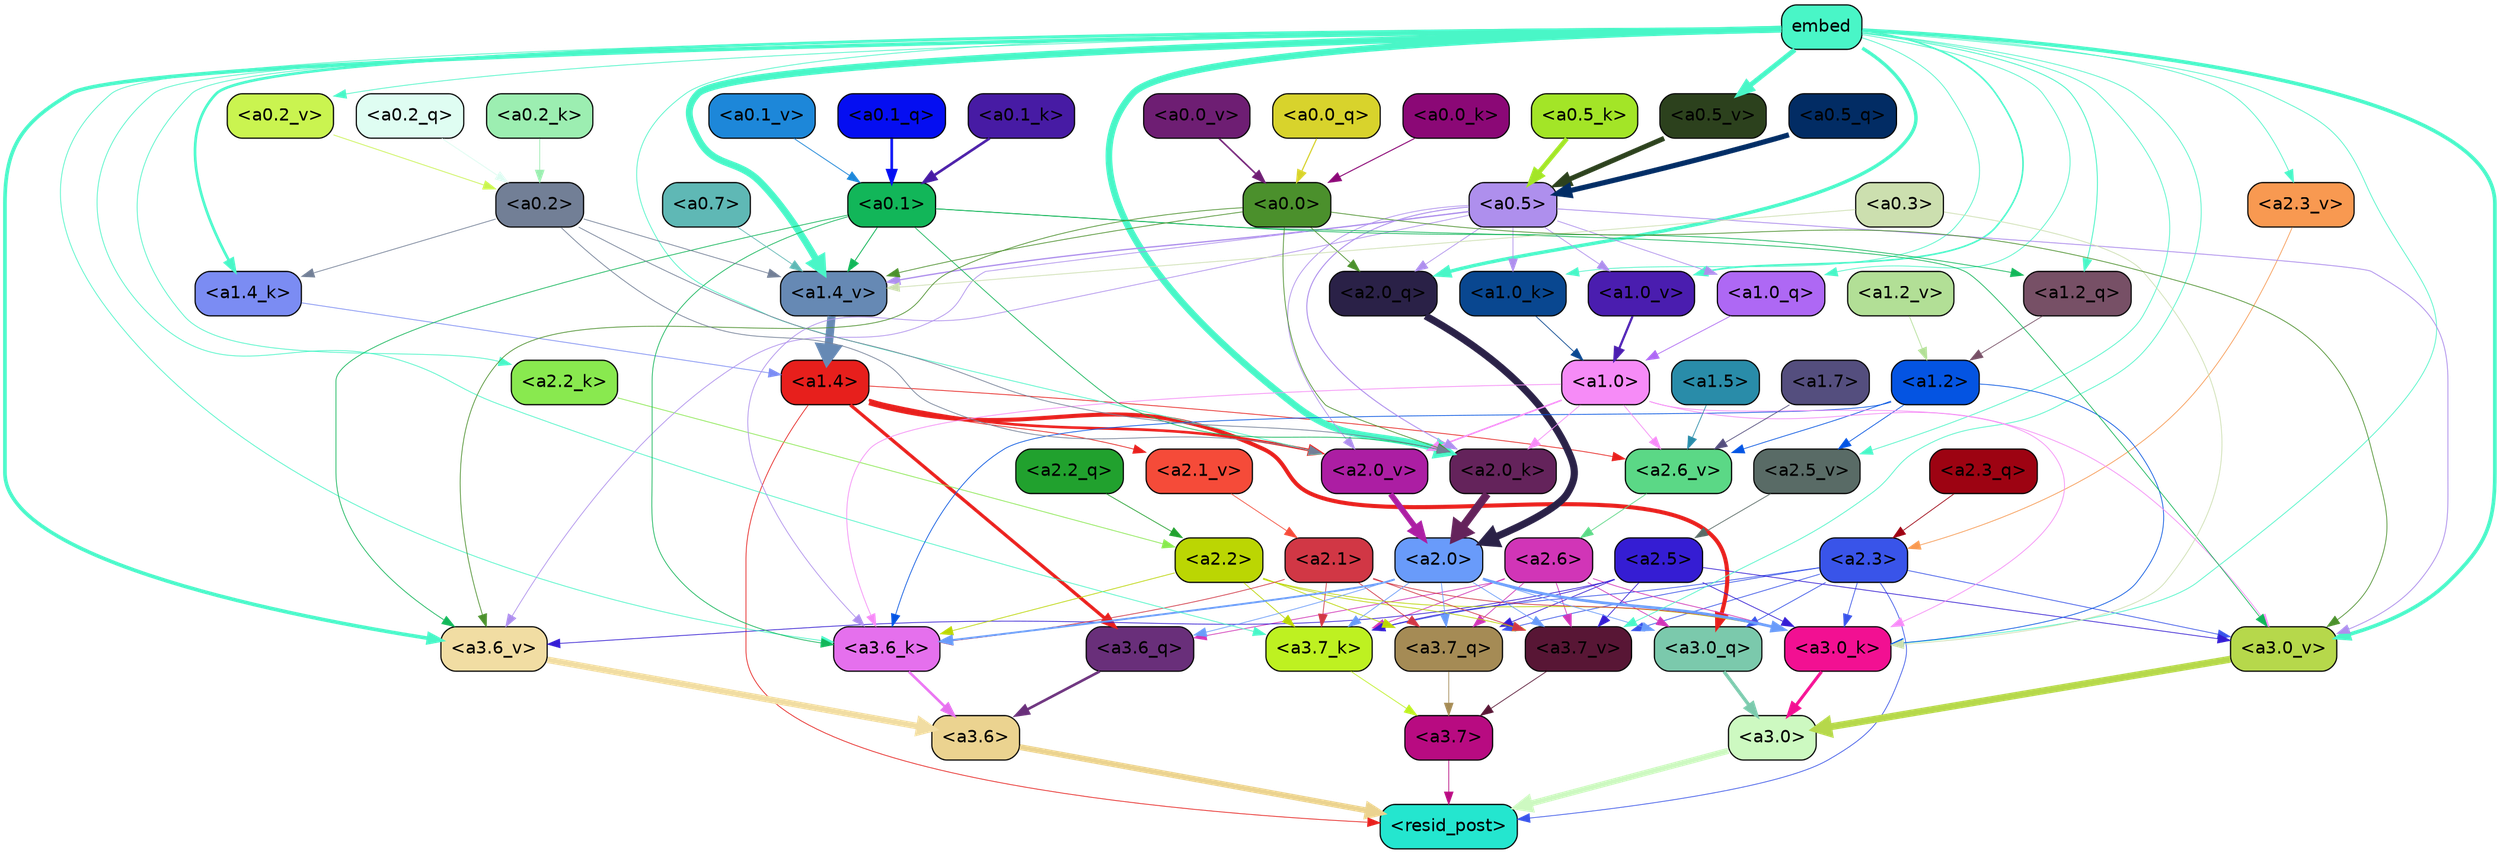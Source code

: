 strict digraph "" {
	graph [bgcolor=transparent,
		layout=dot,
		overlap=false,
		splines=true
	];
	"<a3.7>"	[color=black,
		fillcolor="#b80b81",
		fontname=Helvetica,
		shape=box,
		style="filled, rounded"];
	"<resid_post>"	[color=black,
		fillcolor="#24e6cf",
		fontname=Helvetica,
		shape=box,
		style="filled, rounded"];
	"<a3.7>" -> "<resid_post>"	[color="#b80b81",
		penwidth=0.6];
	"<a3.6>"	[color=black,
		fillcolor="#ebd390",
		fontname=Helvetica,
		shape=box,
		style="filled, rounded"];
	"<a3.6>" -> "<resid_post>"	[color="#ebd390",
		penwidth=4.751612067222595];
	"<a3.0>"	[color=black,
		fillcolor="#cdf9c1",
		fontname=Helvetica,
		shape=box,
		style="filled, rounded"];
	"<a3.0>" -> "<resid_post>"	[color="#cdf9c1",
		penwidth=4.884142994880676];
	"<a2.3>"	[color=black,
		fillcolor="#3954e9",
		fontname=Helvetica,
		shape=box,
		style="filled, rounded"];
	"<a2.3>" -> "<resid_post>"	[color="#3954e9",
		penwidth=0.6];
	"<a3.7_q>"	[color=black,
		fillcolor="#a58b55",
		fontname=Helvetica,
		shape=box,
		style="filled, rounded"];
	"<a2.3>" -> "<a3.7_q>"	[color="#3954e9",
		penwidth=0.6];
	"<a3.0_q>"	[color=black,
		fillcolor="#7bc9ac",
		fontname=Helvetica,
		shape=box,
		style="filled, rounded"];
	"<a2.3>" -> "<a3.0_q>"	[color="#3954e9",
		penwidth=0.6];
	"<a3.7_k>"	[color=black,
		fillcolor="#bef121",
		fontname=Helvetica,
		shape=box,
		style="filled, rounded"];
	"<a2.3>" -> "<a3.7_k>"	[color="#3954e9",
		penwidth=0.6];
	"<a3.0_k>"	[color=black,
		fillcolor="#f21092",
		fontname=Helvetica,
		shape=box,
		style="filled, rounded"];
	"<a2.3>" -> "<a3.0_k>"	[color="#3954e9",
		penwidth=0.6];
	"<a3.7_v>"	[color=black,
		fillcolor="#581635",
		fontname=Helvetica,
		shape=box,
		style="filled, rounded"];
	"<a2.3>" -> "<a3.7_v>"	[color="#3954e9",
		penwidth=0.6];
	"<a3.0_v>"	[color=black,
		fillcolor="#b6d84b",
		fontname=Helvetica,
		shape=box,
		style="filled, rounded"];
	"<a2.3>" -> "<a3.0_v>"	[color="#3954e9",
		penwidth=0.6];
	"<a1.4>"	[color=black,
		fillcolor="#e71f1c",
		fontname=Helvetica,
		shape=box,
		style="filled, rounded"];
	"<a1.4>" -> "<resid_post>"	[color="#e71f1c",
		penwidth=0.6];
	"<a3.6_q>"	[color=black,
		fillcolor="#692f7a",
		fontname=Helvetica,
		shape=box,
		style="filled, rounded"];
	"<a1.4>" -> "<a3.6_q>"	[color="#e71f1c",
		penwidth=2.6469622254371643];
	"<a1.4>" -> "<a3.0_q>"	[color="#e71f1c",
		penwidth=3.3040847778320312];
	"<a2.6_v>"	[color=black,
		fillcolor="#5bd886",
		fontname=Helvetica,
		shape=box,
		style="filled, rounded"];
	"<a1.4>" -> "<a2.6_v>"	[color="#e71f1c",
		penwidth=0.6];
	"<a2.1_v>"	[color=black,
		fillcolor="#f54b39",
		fontname=Helvetica,
		shape=box,
		style="filled, rounded"];
	"<a1.4>" -> "<a2.1_v>"	[color="#e71f1c",
		penwidth=0.6];
	"<a2.0_v>"	[color=black,
		fillcolor="#ac1ea3",
		fontname=Helvetica,
		shape=box,
		style="filled, rounded"];
	"<a1.4>" -> "<a2.0_v>"	[color="#e71f1c",
		penwidth=2.1286070346832275];
	"<a3.7_q>" -> "<a3.7>"	[color="#a58b55",
		penwidth=0.6];
	"<a3.6_q>" -> "<a3.6>"	[color="#692f7a",
		penwidth=2.091020345687866];
	"<a3.0_q>" -> "<a3.0>"	[color="#7bc9ac",
		penwidth=2.7421876192092896];
	"<a3.7_k>" -> "<a3.7>"	[color="#bef121",
		penwidth=0.6];
	"<a3.6_k>"	[color=black,
		fillcolor="#e570ed",
		fontname=Helvetica,
		shape=box,
		style="filled, rounded"];
	"<a3.6_k>" -> "<a3.6>"	[color="#e570ed",
		penwidth=2.048597991466522];
	"<a3.0_k>" -> "<a3.0>"	[color="#f21092",
		penwidth=2.476402521133423];
	"<a3.7_v>" -> "<a3.7>"	[color="#581635",
		penwidth=0.6];
	"<a3.6_v>"	[color=black,
		fillcolor="#f1dda3",
		fontname=Helvetica,
		shape=box,
		style="filled, rounded"];
	"<a3.6_v>" -> "<a3.6>"	[color="#f1dda3",
		penwidth=5.2550448179244995];
	"<a3.0_v>" -> "<a3.0>"	[color="#b6d84b",
		penwidth=5.652270674705505];
	"<a2.6>"	[color=black,
		fillcolor="#d135b7",
		fontname=Helvetica,
		shape=box,
		style="filled, rounded"];
	"<a2.6>" -> "<a3.7_q>"	[color="#d135b7",
		penwidth=0.6];
	"<a2.6>" -> "<a3.6_q>"	[color="#d135b7",
		penwidth=0.6];
	"<a2.6>" -> "<a3.0_q>"	[color="#d135b7",
		penwidth=0.6];
	"<a2.6>" -> "<a3.7_k>"	[color="#d135b7",
		penwidth=0.6];
	"<a2.6>" -> "<a3.0_k>"	[color="#d135b7",
		penwidth=0.6];
	"<a2.6>" -> "<a3.7_v>"	[color="#d135b7",
		penwidth=0.6];
	"<a2.5>"	[color=black,
		fillcolor="#351dd3",
		fontname=Helvetica,
		shape=box,
		style="filled, rounded"];
	"<a2.5>" -> "<a3.7_q>"	[color="#351dd3",
		penwidth=0.6];
	"<a2.5>" -> "<a3.7_k>"	[color="#351dd3",
		penwidth=0.6];
	"<a2.5>" -> "<a3.0_k>"	[color="#351dd3",
		penwidth=0.6];
	"<a2.5>" -> "<a3.7_v>"	[color="#351dd3",
		penwidth=0.6];
	"<a2.5>" -> "<a3.6_v>"	[color="#351dd3",
		penwidth=0.6];
	"<a2.5>" -> "<a3.0_v>"	[color="#351dd3",
		penwidth=0.6];
	"<a2.2>"	[color=black,
		fillcolor="#bbd603",
		fontname=Helvetica,
		shape=box,
		style="filled, rounded"];
	"<a2.2>" -> "<a3.7_q>"	[color="#bbd603",
		penwidth=0.6];
	"<a2.2>" -> "<a3.7_k>"	[color="#bbd603",
		penwidth=0.6];
	"<a2.2>" -> "<a3.6_k>"	[color="#bbd603",
		penwidth=0.6];
	"<a2.2>" -> "<a3.0_k>"	[color="#bbd603",
		penwidth=0.6];
	"<a2.2>" -> "<a3.7_v>"	[color="#bbd603",
		penwidth=0.6];
	"<a2.1>"	[color=black,
		fillcolor="#d13745",
		fontname=Helvetica,
		shape=box,
		style="filled, rounded"];
	"<a2.1>" -> "<a3.7_q>"	[color="#d13745",
		penwidth=0.6];
	"<a2.1>" -> "<a3.7_k>"	[color="#d13745",
		penwidth=0.6];
	"<a2.1>" -> "<a3.6_k>"	[color="#d13745",
		penwidth=0.6];
	"<a2.1>" -> "<a3.0_k>"	[color="#d13745",
		penwidth=0.6];
	"<a2.1>" -> "<a3.7_v>"	[color="#d13745",
		penwidth=0.6];
	"<a2.0>"	[color=black,
		fillcolor="#699bfa",
		fontname=Helvetica,
		shape=box,
		style="filled, rounded"];
	"<a2.0>" -> "<a3.7_q>"	[color="#699bfa",
		penwidth=0.6];
	"<a2.0>" -> "<a3.6_q>"	[color="#699bfa",
		penwidth=0.6];
	"<a2.0>" -> "<a3.0_q>"	[color="#699bfa",
		penwidth=0.6];
	"<a2.0>" -> "<a3.7_k>"	[color="#699bfa",
		penwidth=0.6];
	"<a2.0>" -> "<a3.6_k>"	[color="#699bfa",
		penwidth=1.4757367372512817];
	"<a2.0>" -> "<a3.0_k>"	[color="#699bfa",
		penwidth=2.2137351036071777];
	"<a2.0>" -> "<a3.7_v>"	[color="#699bfa",
		penwidth=0.6];
	embed	[color=black,
		fillcolor="#49f6c7",
		fontname=Helvetica,
		shape=box,
		style="filled, rounded"];
	embed -> "<a3.7_k>"	[color="#49f6c7",
		penwidth=0.6];
	embed -> "<a3.6_k>"	[color="#49f6c7",
		penwidth=0.6];
	embed -> "<a3.0_k>"	[color="#49f6c7",
		penwidth=0.6];
	embed -> "<a3.7_v>"	[color="#49f6c7",
		penwidth=0.6];
	embed -> "<a3.6_v>"	[color="#49f6c7",
		penwidth=2.9582033157348633];
	embed -> "<a3.0_v>"	[color="#49f6c7",
		penwidth=2.972973108291626];
	"<a2.0_q>"	[color=black,
		fillcolor="#2a2147",
		fontname=Helvetica,
		shape=box,
		style="filled, rounded"];
	embed -> "<a2.0_q>"	[color="#49f6c7",
		penwidth=2.7699792869389057];
	"<a2.2_k>"	[color=black,
		fillcolor="#89e94f",
		fontname=Helvetica,
		shape=box,
		style="filled, rounded"];
	embed -> "<a2.2_k>"	[color="#49f6c7",
		penwidth=0.6];
	"<a2.0_k>"	[color=black,
		fillcolor="#64235b",
		fontname=Helvetica,
		shape=box,
		style="filled, rounded"];
	embed -> "<a2.0_k>"	[color="#49f6c7",
		penwidth=5.362775564193726];
	"<a2.5_v>"	[color=black,
		fillcolor="#596b66",
		fontname=Helvetica,
		shape=box,
		style="filled, rounded"];
	embed -> "<a2.5_v>"	[color="#49f6c7",
		penwidth=0.6];
	"<a2.3_v>"	[color=black,
		fillcolor="#f89951",
		fontname=Helvetica,
		shape=box,
		style="filled, rounded"];
	embed -> "<a2.3_v>"	[color="#49f6c7",
		penwidth=0.6];
	embed -> "<a2.0_v>"	[color="#49f6c7",
		penwidth=0.6];
	"<a1.2_q>"	[color=black,
		fillcolor="#775066",
		fontname=Helvetica,
		shape=box,
		style="filled, rounded"];
	embed -> "<a1.2_q>"	[color="#49f6c7",
		penwidth=0.7193574905395508];
	"<a1.0_q>"	[color=black,
		fillcolor="#ae68f4",
		fontname=Helvetica,
		shape=box,
		style="filled, rounded"];
	embed -> "<a1.0_q>"	[color="#49f6c7",
		penwidth=0.6];
	"<a1.4_k>"	[color=black,
		fillcolor="#7b8cf3",
		fontname=Helvetica,
		shape=box,
		style="filled, rounded"];
	embed -> "<a1.4_k>"	[color="#49f6c7",
		penwidth=2.147887945175171];
	"<a1.0_k>"	[color=black,
		fillcolor="#094790",
		fontname=Helvetica,
		shape=box,
		style="filled, rounded"];
	embed -> "<a1.0_k>"	[color="#49f6c7",
		penwidth=0.6];
	"<a1.4_v>"	[color=black,
		fillcolor="#6689b4",
		fontname=Helvetica,
		shape=box,
		style="filled, rounded"];
	embed -> "<a1.4_v>"	[color="#49f6c7",
		penwidth=5.545122385025024];
	"<a1.0_v>"	[color=black,
		fillcolor="#4a1daf",
		fontname=Helvetica,
		shape=box,
		style="filled, rounded"];
	embed -> "<a1.0_v>"	[color="#49f6c7",
		penwidth=1.26444411277771];
	"<a0.5_v>"	[color=black,
		fillcolor="#2c411d",
		fontname=Helvetica,
		shape=box,
		style="filled, rounded"];
	embed -> "<a0.5_v>"	[color="#49f6c7",
		penwidth=3.991437017917633];
	"<a0.2_v>"	[color=black,
		fillcolor="#caf450",
		fontname=Helvetica,
		shape=box,
		style="filled, rounded"];
	embed -> "<a0.2_v>"	[color="#49f6c7",
		penwidth=0.6];
	"<a1.2>"	[color=black,
		fillcolor="#0454e2",
		fontname=Helvetica,
		shape=box,
		style="filled, rounded"];
	"<a1.2>" -> "<a3.6_k>"	[color="#0454e2",
		penwidth=0.6];
	"<a1.2>" -> "<a3.0_k>"	[color="#0454e2",
		penwidth=0.6];
	"<a1.2>" -> "<a2.6_v>"	[color="#0454e2",
		penwidth=0.6];
	"<a1.2>" -> "<a2.5_v>"	[color="#0454e2",
		penwidth=0.6];
	"<a1.0>"	[color=black,
		fillcolor="#f68bf7",
		fontname=Helvetica,
		shape=box,
		style="filled, rounded"];
	"<a1.0>" -> "<a3.6_k>"	[color="#f68bf7",
		penwidth=0.6];
	"<a1.0>" -> "<a3.0_k>"	[color="#f68bf7",
		penwidth=0.6];
	"<a1.0>" -> "<a3.0_v>"	[color="#f68bf7",
		penwidth=0.6];
	"<a1.0>" -> "<a2.0_k>"	[color="#f68bf7",
		penwidth=0.6];
	"<a1.0>" -> "<a2.6_v>"	[color="#f68bf7",
		penwidth=0.6];
	"<a1.0>" -> "<a2.0_v>"	[color="#f68bf7",
		penwidth=1.2240618467330933];
	"<a0.5>"	[color=black,
		fillcolor="#ae8fed",
		fontname=Helvetica,
		shape=box,
		style="filled, rounded"];
	"<a0.5>" -> "<a3.6_k>"	[color="#ae8fed",
		penwidth=0.6];
	"<a0.5>" -> "<a3.6_v>"	[color="#ae8fed",
		penwidth=0.6];
	"<a0.5>" -> "<a3.0_v>"	[color="#ae8fed",
		penwidth=0.6790935099124908];
	"<a0.5>" -> "<a2.0_q>"	[color="#ae8fed",
		penwidth=0.6];
	"<a0.5>" -> "<a2.0_k>"	[color="#ae8fed",
		penwidth=0.7897988557815552];
	"<a0.5>" -> "<a2.0_v>"	[color="#ae8fed",
		penwidth=0.6];
	"<a0.5>" -> "<a1.0_q>"	[color="#ae8fed",
		penwidth=0.6];
	"<a0.5>" -> "<a1.0_k>"	[color="#ae8fed",
		penwidth=0.6];
	"<a0.5>" -> "<a1.4_v>"	[color="#ae8fed",
		penwidth=1.0479987859725952];
	"<a0.5>" -> "<a1.0_v>"	[color="#ae8fed",
		penwidth=0.6];
	"<a0.1>"	[color=black,
		fillcolor="#12b659",
		fontname=Helvetica,
		shape=box,
		style="filled, rounded"];
	"<a0.1>" -> "<a3.6_k>"	[color="#12b659",
		penwidth=0.6];
	"<a0.1>" -> "<a3.6_v>"	[color="#12b659",
		penwidth=0.6];
	"<a0.1>" -> "<a3.0_v>"	[color="#12b659",
		penwidth=0.6];
	"<a0.1>" -> "<a2.0_k>"	[color="#12b659",
		penwidth=0.6];
	"<a0.1>" -> "<a1.2_q>"	[color="#12b659",
		penwidth=0.6];
	"<a0.1>" -> "<a1.4_v>"	[color="#12b659",
		penwidth=0.7031502723693848];
	"<a0.3>"	[color=black,
		fillcolor="#ccdfaf",
		fontname=Helvetica,
		shape=box,
		style="filled, rounded"];
	"<a0.3>" -> "<a3.0_k>"	[color="#ccdfaf",
		penwidth=0.6];
	"<a0.3>" -> "<a1.4_v>"	[color="#ccdfaf",
		penwidth=0.6];
	"<a0.0>"	[color=black,
		fillcolor="#4b902c",
		fontname=Helvetica,
		shape=box,
		style="filled, rounded"];
	"<a0.0>" -> "<a3.6_v>"	[color="#4b902c",
		penwidth=0.6];
	"<a0.0>" -> "<a3.0_v>"	[color="#4b902c",
		penwidth=0.6];
	"<a0.0>" -> "<a2.0_q>"	[color="#4b902c",
		penwidth=0.6];
	"<a0.0>" -> "<a2.0_k>"	[color="#4b902c",
		penwidth=0.6];
	"<a0.0>" -> "<a1.4_v>"	[color="#4b902c",
		penwidth=0.6];
	"<a2.3_q>"	[color=black,
		fillcolor="#9d0312",
		fontname=Helvetica,
		shape=box,
		style="filled, rounded"];
	"<a2.3_q>" -> "<a2.3>"	[color="#9d0312",
		penwidth=0.6];
	"<a2.2_q>"	[color=black,
		fillcolor="#21a12e",
		fontname=Helvetica,
		shape=box,
		style="filled, rounded"];
	"<a2.2_q>" -> "<a2.2>"	[color="#21a12e",
		penwidth=0.6];
	"<a2.0_q>" -> "<a2.0>"	[color="#2a2147",
		penwidth=5.819834470748901];
	"<a2.2_k>" -> "<a2.2>"	[color="#89e94f",
		penwidth=0.6];
	"<a2.0_k>" -> "<a2.0>"	[color="#64235b",
		penwidth=6.470837593078613];
	"<a2.6_v>" -> "<a2.6>"	[color="#5bd886",
		penwidth=0.6];
	"<a2.5_v>" -> "<a2.5>"	[color="#596b66",
		penwidth=0.6];
	"<a2.3_v>" -> "<a2.3>"	[color="#f89951",
		penwidth=0.6];
	"<a2.1_v>" -> "<a2.1>"	[color="#f54b39",
		penwidth=0.6];
	"<a2.0_v>" -> "<a2.0>"	[color="#ac1ea3",
		penwidth=4.5950857400894165];
	"<a0.2>"	[color=black,
		fillcolor="#727f96",
		fontname=Helvetica,
		shape=box,
		style="filled, rounded"];
	"<a0.2>" -> "<a2.0_k>"	[color="#727f96",
		penwidth=0.6];
	"<a0.2>" -> "<a2.0_v>"	[color="#727f96",
		penwidth=0.6];
	"<a0.2>" -> "<a1.4_k>"	[color="#727f96",
		penwidth=0.6];
	"<a0.2>" -> "<a1.4_v>"	[color="#727f96",
		penwidth=0.6];
	"<a1.7>"	[color=black,
		fillcolor="#544e7e",
		fontname=Helvetica,
		shape=box,
		style="filled, rounded"];
	"<a1.7>" -> "<a2.6_v>"	[color="#544e7e",
		penwidth=0.6];
	"<a1.5>"	[color=black,
		fillcolor="#298ca9",
		fontname=Helvetica,
		shape=box,
		style="filled, rounded"];
	"<a1.5>" -> "<a2.6_v>"	[color="#298ca9",
		penwidth=0.6];
	"<a1.2_q>" -> "<a1.2>"	[color="#775066",
		penwidth=0.6];
	"<a1.0_q>" -> "<a1.0>"	[color="#ae68f4",
		penwidth=0.6];
	"<a1.4_k>" -> "<a1.4>"	[color="#7b8cf3",
		penwidth=0.6];
	"<a1.0_k>" -> "<a1.0>"	[color="#094790",
		penwidth=0.6];
	"<a1.4_v>" -> "<a1.4>"	[color="#6689b4",
		penwidth=6.635385513305664];
	"<a1.2_v>"	[color=black,
		fillcolor="#b2df96",
		fontname=Helvetica,
		shape=box,
		style="filled, rounded"];
	"<a1.2_v>" -> "<a1.2>"	[color="#b2df96",
		penwidth=0.6];
	"<a1.0_v>" -> "<a1.0>"	[color="#4a1daf",
		penwidth=1.807669460773468];
	"<a0.7>"	[color=black,
		fillcolor="#5fb8b5",
		fontname=Helvetica,
		shape=box,
		style="filled, rounded"];
	"<a0.7>" -> "<a1.4_v>"	[color="#5fb8b5",
		penwidth=0.6];
	"<a0.5_q>"	[color=black,
		fillcolor="#022c64",
		fontname=Helvetica,
		shape=box,
		style="filled, rounded"];
	"<a0.5_q>" -> "<a0.5>"	[color="#022c64",
		penwidth=4.201210081577301];
	"<a0.2_q>"	[color=black,
		fillcolor="#dffdf2",
		fontname=Helvetica,
		shape=box,
		style="filled, rounded"];
	"<a0.2_q>" -> "<a0.2>"	[color="#dffdf2",
		penwidth=0.6669397354125977];
	"<a0.1_q>"	[color=black,
		fillcolor="#050ef1",
		fontname=Helvetica,
		shape=box,
		style="filled, rounded"];
	"<a0.1_q>" -> "<a0.1>"	[color="#050ef1",
		penwidth=2.1428754329681396];
	"<a0.0_q>"	[color=black,
		fillcolor="#d8d32c",
		fontname=Helvetica,
		shape=box,
		style="filled, rounded"];
	"<a0.0_q>" -> "<a0.0>"	[color="#d8d32c",
		penwidth=0.9431536197662354];
	"<a0.5_k>"	[color=black,
		fillcolor="#a3e527",
		fontname=Helvetica,
		shape=box,
		style="filled, rounded"];
	"<a0.5_k>" -> "<a0.5>"	[color="#a3e527",
		penwidth=3.780391812324524];
	"<a0.2_k>"	[color=black,
		fillcolor="#9ceeb1",
		fontname=Helvetica,
		shape=box,
		style="filled, rounded"];
	"<a0.2_k>" -> "<a0.2>"	[color="#9ceeb1",
		penwidth=0.6];
	"<a0.1_k>"	[color=black,
		fillcolor="#471ba4",
		fontname=Helvetica,
		shape=box,
		style="filled, rounded"];
	"<a0.1_k>" -> "<a0.1>"	[color="#471ba4",
		penwidth=2.0809476375579834];
	"<a0.0_k>"	[color=black,
		fillcolor="#8b0876",
		fontname=Helvetica,
		shape=box,
		style="filled, rounded"];
	"<a0.0_k>" -> "<a0.0>"	[color="#8b0876",
		penwidth=0.8123311996459961];
	"<a0.5_v>" -> "<a0.5>"	[color="#2c411d",
		penwidth=4.0294036865234375];
	"<a0.2_v>" -> "<a0.2>"	[color="#caf450",
		penwidth=0.6];
	"<a0.1_v>"	[color=black,
		fillcolor="#1d87d9",
		fontname=Helvetica,
		shape=box,
		style="filled, rounded"];
	"<a0.1_v>" -> "<a0.1>"	[color="#1d87d9",
		penwidth=0.6631441116333008];
	"<a0.0_v>"	[color=black,
		fillcolor="#6e1e73",
		fontname=Helvetica,
		shape=box,
		style="filled, rounded"];
	"<a0.0_v>" -> "<a0.0>"	[color="#6e1e73",
		penwidth=1.2803640365600586];
}
